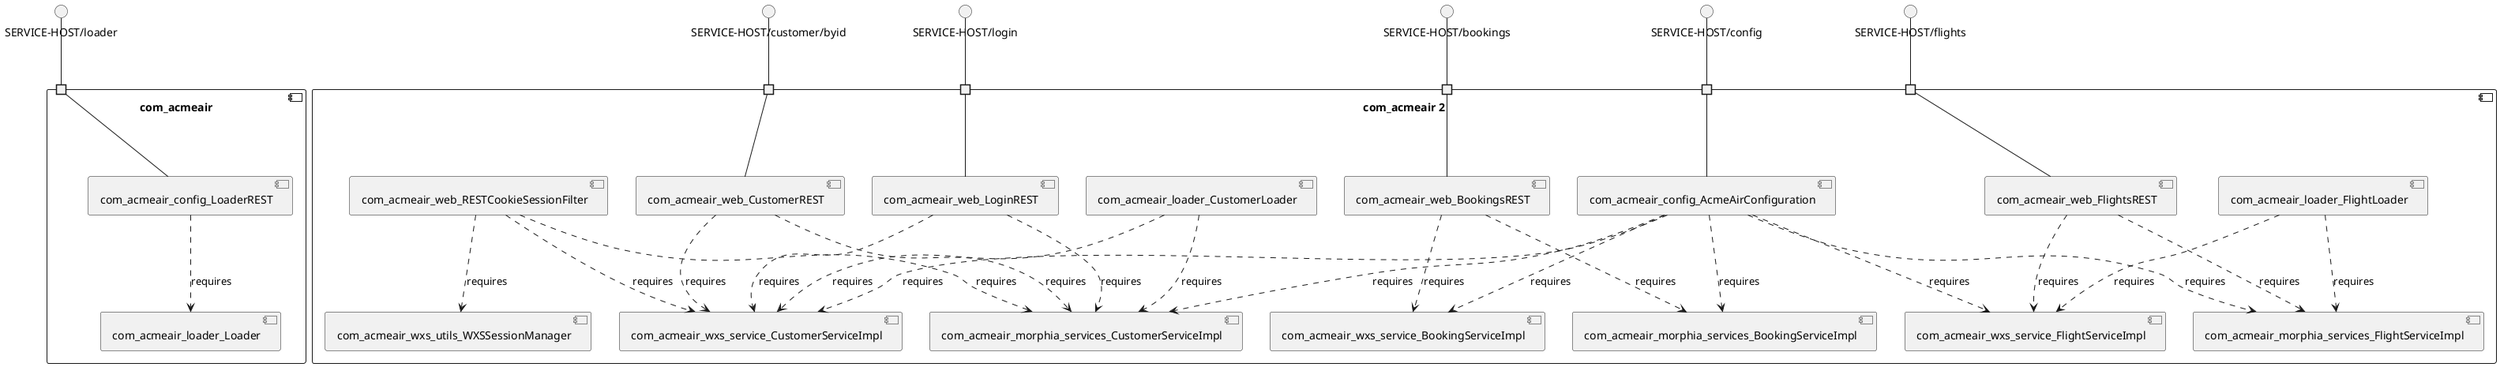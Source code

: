 @startuml
skinparam fixCircleLabelOverlapping true
skinparam componentStyle uml2
component "com_acmeair\n\n\n\n\n\n" {
[com_acmeair_config_LoaderREST]
[com_acmeair_loader_Loader]
portin " " as com_acmeair_requires_SERVICE_HOST_loader
[com_acmeair_config_LoaderREST]..>[com_acmeair_loader_Loader] : requires
"com_acmeair_requires_SERVICE_HOST_loader"--[com_acmeair_config_LoaderREST]
}
interface "SERVICE-HOST/loader" as interface.SERVICE_HOST_loader
interface.SERVICE_HOST_loader--"com_acmeair_requires_SERVICE_HOST_loader"
component "com_acmeair 2\n\n\n\n\n\n" {
[com_acmeair_loader_CustomerLoader]
[com_acmeair_web_CustomerREST]
[com_acmeair_morphia_services_CustomerServiceImpl]
[com_acmeair_wxs_utils_WXSSessionManager]
[com_acmeair_web_FlightsREST]
[com_acmeair_wxs_service_CustomerServiceImpl]
[com_acmeair_loader_FlightLoader]
[com_acmeair_morphia_services_FlightServiceImpl]
[com_acmeair_web_BookingsREST]
[com_acmeair_wxs_service_BookingServiceImpl]
[com_acmeair_morphia_services_BookingServiceImpl]
[com_acmeair_web_LoginREST]
[com_acmeair_web_RESTCookieSessionFilter]
[com_acmeair_wxs_service_FlightServiceImpl]
[com_acmeair_config_AcmeAirConfiguration]
portin " " as com_acmeair_2_requires_SERVICE_HOST_customer_byid
portin " " as com_acmeair_2_requires_SERVICE_HOST_login
portin " " as com_acmeair_2_requires_SERVICE_HOST_bookings
portin " " as com_acmeair_2_requires_SERVICE_HOST_config
portin " " as com_acmeair_2_requires_SERVICE_HOST_flights
[com_acmeair_web_BookingsREST]..>[com_acmeair_morphia_services_BookingServiceImpl] : requires
[com_acmeair_web_LoginREST]..>[com_acmeair_wxs_service_CustomerServiceImpl] : requires
[com_acmeair_web_BookingsREST]..>[com_acmeair_wxs_service_BookingServiceImpl] : requires
[com_acmeair_loader_FlightLoader]..>[com_acmeair_wxs_service_FlightServiceImpl] : requires
[com_acmeair_web_RESTCookieSessionFilter]..>[com_acmeair_morphia_services_CustomerServiceImpl] : requires
[com_acmeair_web_LoginREST]..>[com_acmeair_morphia_services_CustomerServiceImpl] : requires
[com_acmeair_config_AcmeAirConfiguration]..>[com_acmeair_morphia_services_FlightServiceImpl] : requires
[com_acmeair_config_AcmeAirConfiguration]..>[com_acmeair_morphia_services_BookingServiceImpl] : requires
[com_acmeair_web_FlightsREST]..>[com_acmeair_wxs_service_FlightServiceImpl] : requires
[com_acmeair_config_AcmeAirConfiguration]..>[com_acmeair_morphia_services_CustomerServiceImpl] : requires
[com_acmeair_loader_FlightLoader]..>[com_acmeair_morphia_services_FlightServiceImpl] : requires
[com_acmeair_config_AcmeAirConfiguration]..>[com_acmeair_wxs_service_CustomerServiceImpl] : requires
[com_acmeair_loader_CustomerLoader]..>[com_acmeair_wxs_service_CustomerServiceImpl] : requires
[com_acmeair_web_CustomerREST]..>[com_acmeair_wxs_service_CustomerServiceImpl] : requires
[com_acmeair_web_FlightsREST]..>[com_acmeair_morphia_services_FlightServiceImpl] : requires
[com_acmeair_web_CustomerREST]..>[com_acmeair_morphia_services_CustomerServiceImpl] : requires
[com_acmeair_web_RESTCookieSessionFilter]..>[com_acmeair_wxs_utils_WXSSessionManager] : requires
[com_acmeair_config_AcmeAirConfiguration]..>[com_acmeair_wxs_service_FlightServiceImpl] : requires
[com_acmeair_web_RESTCookieSessionFilter]..>[com_acmeair_wxs_service_CustomerServiceImpl] : requires
[com_acmeair_loader_CustomerLoader]..>[com_acmeair_morphia_services_CustomerServiceImpl] : requires
[com_acmeair_config_AcmeAirConfiguration]..>[com_acmeair_wxs_service_BookingServiceImpl] : requires
"com_acmeair_2_requires_SERVICE_HOST_config"--[com_acmeair_config_AcmeAirConfiguration]
"com_acmeair_2_requires_SERVICE_HOST_customer_byid"--[com_acmeair_web_CustomerREST]
"com_acmeair_2_requires_SERVICE_HOST_flights"--[com_acmeair_web_FlightsREST]
"com_acmeair_2_requires_SERVICE_HOST_bookings"--[com_acmeair_web_BookingsREST]
"com_acmeair_2_requires_SERVICE_HOST_login"--[com_acmeair_web_LoginREST]
}
interface "SERVICE-HOST/bookings" as interface.SERVICE_HOST_bookings
interface.SERVICE_HOST_bookings--"com_acmeair_2_requires_SERVICE_HOST_bookings"
interface "SERVICE-HOST/config" as interface.SERVICE_HOST_config
interface.SERVICE_HOST_config--"com_acmeair_2_requires_SERVICE_HOST_config"
interface "SERVICE-HOST/customer/byid" as interface.SERVICE_HOST_customer_byid
interface.SERVICE_HOST_customer_byid--"com_acmeair_2_requires_SERVICE_HOST_customer_byid"
interface "SERVICE-HOST/flights" as interface.SERVICE_HOST_flights
interface.SERVICE_HOST_flights--"com_acmeair_2_requires_SERVICE_HOST_flights"
interface "SERVICE-HOST/login" as interface.SERVICE_HOST_login
interface.SERVICE_HOST_login--"com_acmeair_2_requires_SERVICE_HOST_login"

@enduml
